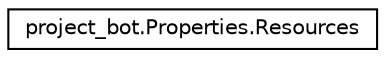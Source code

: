 digraph "Graphical Class Hierarchy"
{
  edge [fontname="Helvetica",fontsize="10",labelfontname="Helvetica",labelfontsize="10"];
  node [fontname="Helvetica",fontsize="10",shape=record];
  rankdir="LR";
  Node0 [label="project_bot.Properties.Resources",height=0.2,width=0.4,color="black", fillcolor="white", style="filled",URL="$classproject__bot_1_1_properties_1_1_resources.html",tooltip="Класс ресурса со строгой типизацией для поиска локализованных строк и т.д. "];
}
